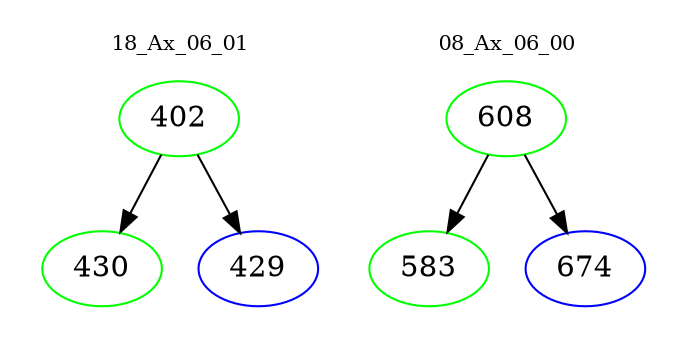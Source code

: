 digraph{
subgraph cluster_0 {
color = white
label = "18_Ax_06_01";
fontsize=10;
T0_402 [label="402", color="green"]
T0_402 -> T0_430 [color="black"]
T0_430 [label="430", color="green"]
T0_402 -> T0_429 [color="black"]
T0_429 [label="429", color="blue"]
}
subgraph cluster_1 {
color = white
label = "08_Ax_06_00";
fontsize=10;
T1_608 [label="608", color="green"]
T1_608 -> T1_583 [color="black"]
T1_583 [label="583", color="green"]
T1_608 -> T1_674 [color="black"]
T1_674 [label="674", color="blue"]
}
}
